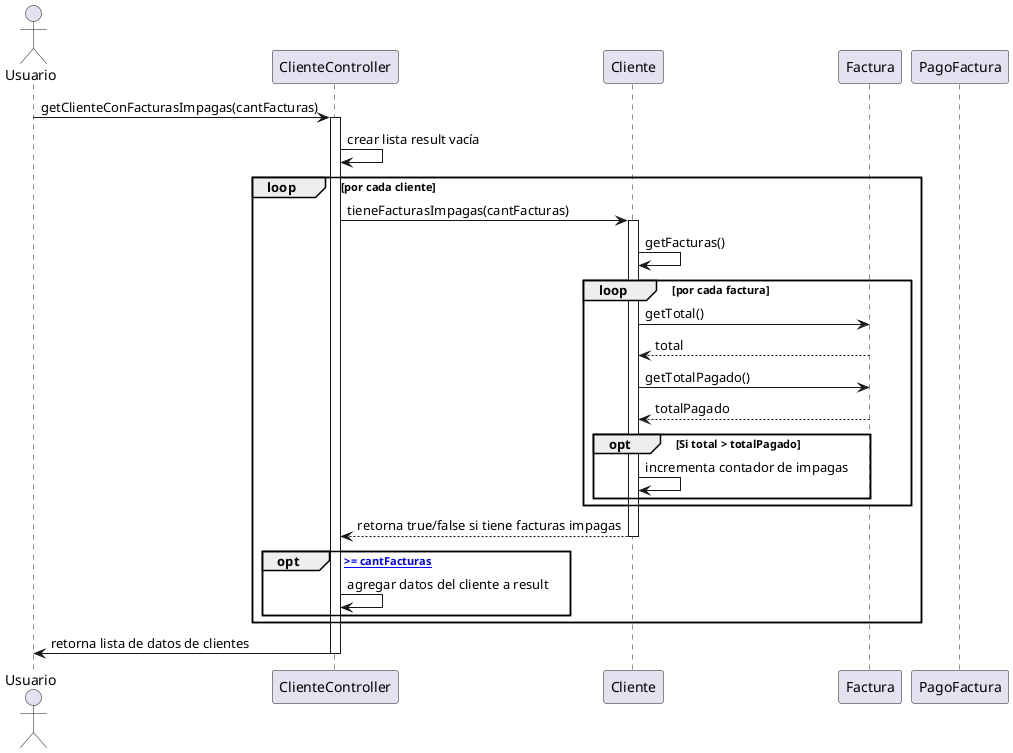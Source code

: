 @startuml
actor Usuario
participant ClienteController
participant Cliente
participant Factura
participant PagoFactura

Usuario -> ClienteController: getClienteConFacturasImpagas(cantFacturas)
activate ClienteController
ClienteController -> ClienteController: crear lista result vacía
loop por cada cliente
    ClienteController -> Cliente: tieneFacturasImpagas(cantFacturas)
    activate Cliente
    Cliente -> Cliente: getFacturas()
    loop por cada factura
        Cliente -> Factura: getTotal()
        Factura --> Cliente: total
        Cliente -> Factura: getTotalPagado()
        Factura --> Cliente: totalPagado
        opt Si total > totalPagado
            Cliente -> Cliente: incrementa contador de impagas
        end
    end
    Cliente --> ClienteController: retorna true/false si tiene facturas impagas
    deactivate Cliente
    opt [facturasImpagas >= cantFacturas]
        ClienteController -> ClienteController: agregar datos del cliente a result
    end
end
ClienteController -> Usuario: retorna lista de datos de clientes
deactivate ClienteController
@enduml